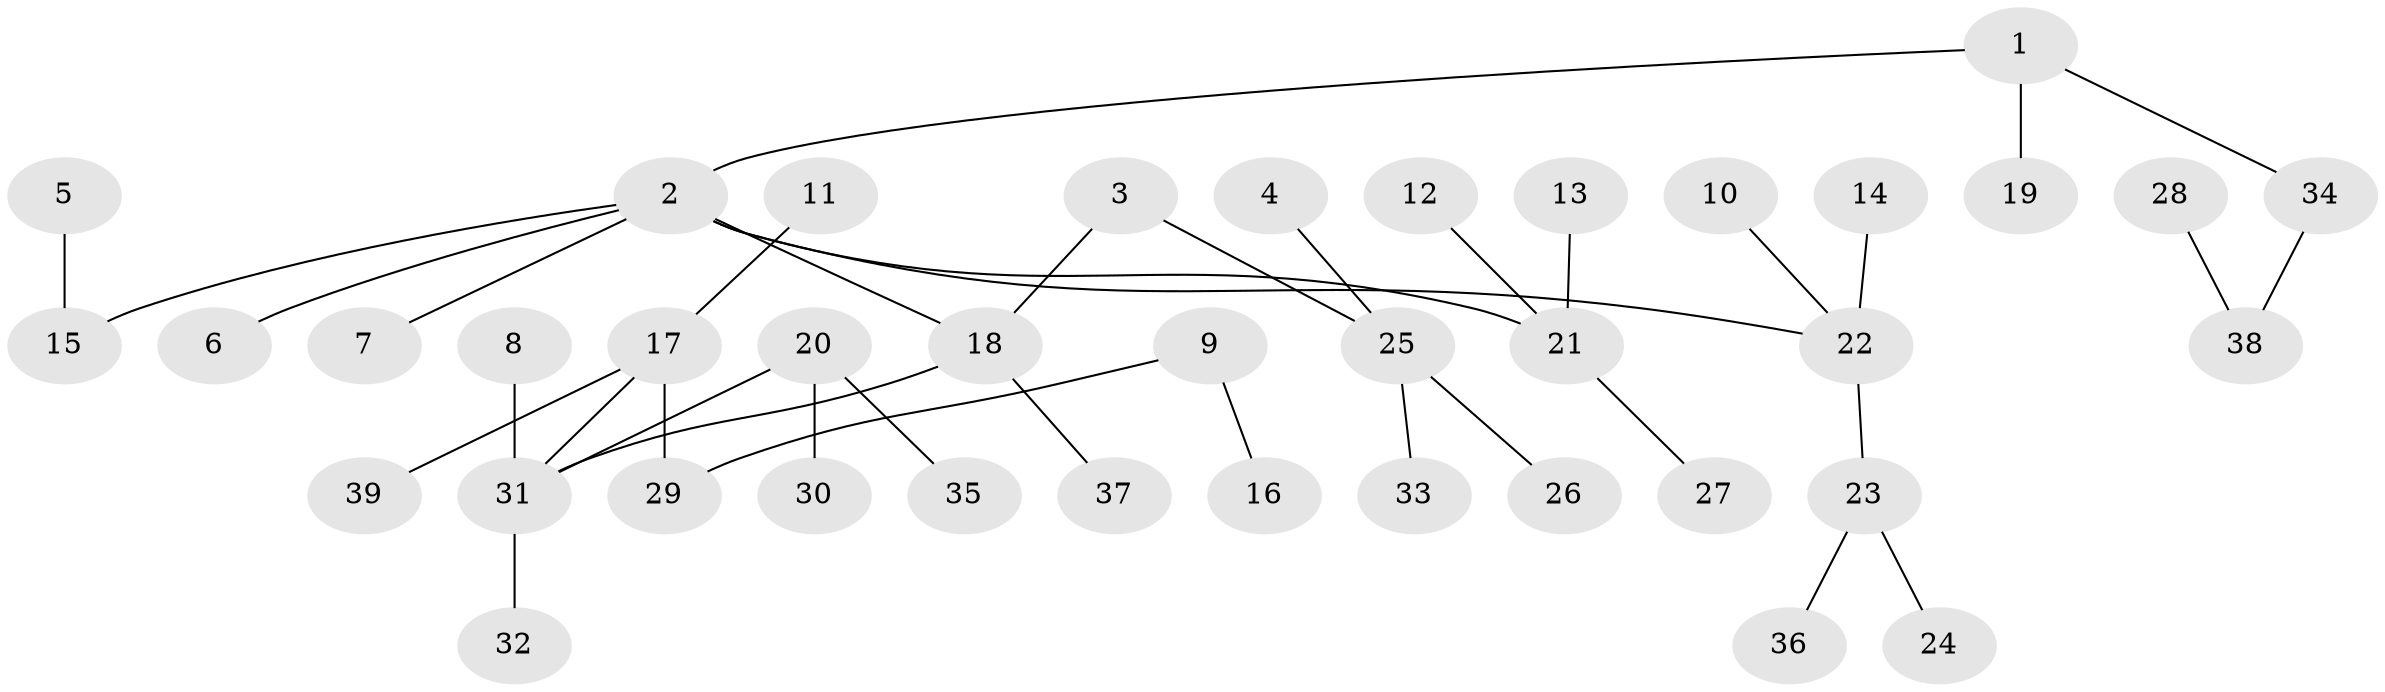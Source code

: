 // original degree distribution, {6: 0.012987012987012988, 3: 0.12987012987012986, 2: 0.23376623376623376, 5: 0.025974025974025976, 4: 0.1038961038961039, 1: 0.4935064935064935}
// Generated by graph-tools (version 1.1) at 2025/50/03/09/25 03:50:18]
// undirected, 39 vertices, 38 edges
graph export_dot {
graph [start="1"]
  node [color=gray90,style=filled];
  1;
  2;
  3;
  4;
  5;
  6;
  7;
  8;
  9;
  10;
  11;
  12;
  13;
  14;
  15;
  16;
  17;
  18;
  19;
  20;
  21;
  22;
  23;
  24;
  25;
  26;
  27;
  28;
  29;
  30;
  31;
  32;
  33;
  34;
  35;
  36;
  37;
  38;
  39;
  1 -- 2 [weight=1.0];
  1 -- 19 [weight=1.0];
  1 -- 34 [weight=1.0];
  2 -- 6 [weight=1.0];
  2 -- 7 [weight=1.0];
  2 -- 15 [weight=1.0];
  2 -- 18 [weight=1.0];
  2 -- 21 [weight=1.0];
  2 -- 22 [weight=1.0];
  3 -- 18 [weight=1.0];
  3 -- 25 [weight=1.0];
  4 -- 25 [weight=1.0];
  5 -- 15 [weight=1.0];
  8 -- 31 [weight=1.0];
  9 -- 16 [weight=1.0];
  9 -- 29 [weight=1.0];
  10 -- 22 [weight=1.0];
  11 -- 17 [weight=1.0];
  12 -- 21 [weight=1.0];
  13 -- 21 [weight=1.0];
  14 -- 22 [weight=1.0];
  17 -- 29 [weight=1.0];
  17 -- 31 [weight=1.0];
  17 -- 39 [weight=1.0];
  18 -- 31 [weight=1.0];
  18 -- 37 [weight=1.0];
  20 -- 30 [weight=1.0];
  20 -- 31 [weight=1.0];
  20 -- 35 [weight=1.0];
  21 -- 27 [weight=1.0];
  22 -- 23 [weight=1.0];
  23 -- 24 [weight=1.0];
  23 -- 36 [weight=1.0];
  25 -- 26 [weight=1.0];
  25 -- 33 [weight=1.0];
  28 -- 38 [weight=1.0];
  31 -- 32 [weight=1.0];
  34 -- 38 [weight=1.0];
}

